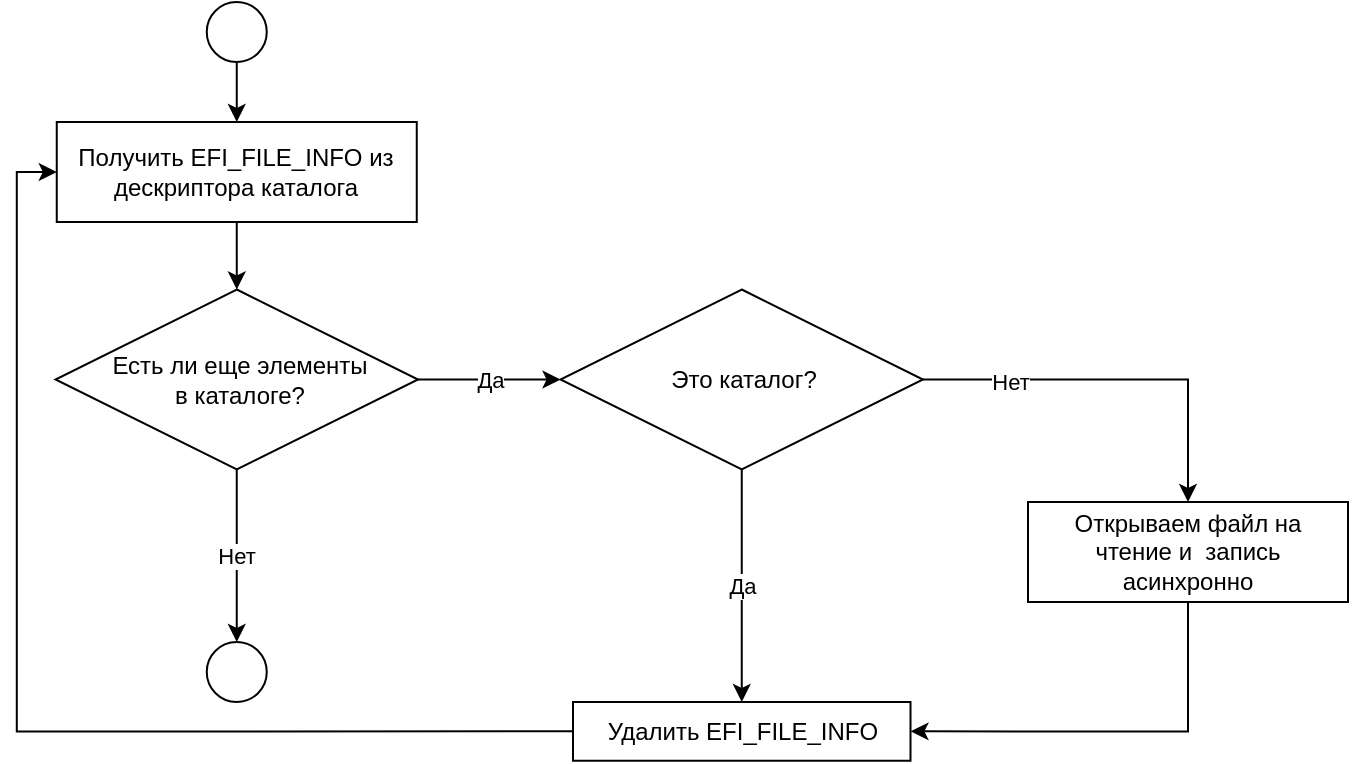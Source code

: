 <mxfile version="26.1.1">
  <diagram name="Page-1" id="pTOQy4dPObKUg0zkNnz-">
    <mxGraphModel dx="1070" dy="795" grid="1" gridSize="10" guides="1" tooltips="1" connect="1" arrows="1" fold="1" page="1" pageScale="1" pageWidth="827" pageHeight="1169" math="0" shadow="0">
      <root>
        <mxCell id="0" />
        <mxCell id="1" parent="0" />
        <mxCell id="OK_GVBnBG3V8d3GRJhXl-1" style="edgeStyle=orthogonalEdgeStyle;rounded=0;orthogonalLoop=1;jettySize=auto;html=1;exitX=0.5;exitY=1;exitDx=0;exitDy=0;entryX=0.5;entryY=0;entryDx=0;entryDy=0;" edge="1" parent="1" source="OK_GVBnBG3V8d3GRJhXl-2" target="OK_GVBnBG3V8d3GRJhXl-4">
          <mxGeometry relative="1" as="geometry" />
        </mxCell>
        <mxCell id="OK_GVBnBG3V8d3GRJhXl-2" value="" style="ellipse;whiteSpace=wrap;html=1;aspect=fixed;" vertex="1" parent="1">
          <mxGeometry x="209.38" y="20" width="30" height="30" as="geometry" />
        </mxCell>
        <mxCell id="OK_GVBnBG3V8d3GRJhXl-3" style="edgeStyle=orthogonalEdgeStyle;rounded=0;orthogonalLoop=1;jettySize=auto;html=1;exitX=0.5;exitY=1;exitDx=0;exitDy=0;entryX=0.5;entryY=0;entryDx=0;entryDy=0;" edge="1" parent="1" source="OK_GVBnBG3V8d3GRJhXl-4" target="OK_GVBnBG3V8d3GRJhXl-7">
          <mxGeometry relative="1" as="geometry" />
        </mxCell>
        <mxCell id="OK_GVBnBG3V8d3GRJhXl-4" value="Получить EFI_FILE_INFO из дескриптора каталога" style="rounded=0;whiteSpace=wrap;html=1;" vertex="1" parent="1">
          <mxGeometry x="134.38" y="80" width="180" height="50" as="geometry" />
        </mxCell>
        <mxCell id="OK_GVBnBG3V8d3GRJhXl-5" value="Нет" style="edgeStyle=orthogonalEdgeStyle;rounded=0;orthogonalLoop=1;jettySize=auto;html=1;exitX=0.5;exitY=1;exitDx=0;exitDy=0;entryX=0.5;entryY=0;entryDx=0;entryDy=0;" edge="1" parent="1" source="OK_GVBnBG3V8d3GRJhXl-7" target="OK_GVBnBG3V8d3GRJhXl-13">
          <mxGeometry relative="1" as="geometry" />
        </mxCell>
        <mxCell id="OK_GVBnBG3V8d3GRJhXl-6" value="Да" style="edgeStyle=orthogonalEdgeStyle;rounded=0;orthogonalLoop=1;jettySize=auto;html=1;exitX=1;exitY=0.5;exitDx=0;exitDy=0;entryX=0;entryY=0.5;entryDx=0;entryDy=0;" edge="1" parent="1" source="OK_GVBnBG3V8d3GRJhXl-7" target="OK_GVBnBG3V8d3GRJhXl-10">
          <mxGeometry relative="1" as="geometry" />
        </mxCell>
        <mxCell id="OK_GVBnBG3V8d3GRJhXl-7" value="Есть ли еще элементы в каталоге?" style="rhombus;whiteSpace=wrap;html=1;spacingLeft=23;spacingRight=20;" vertex="1" parent="1">
          <mxGeometry x="133.76" y="163.75" width="181.25" height="90" as="geometry" />
        </mxCell>
        <mxCell id="OK_GVBnBG3V8d3GRJhXl-9" value="Да" style="edgeStyle=orthogonalEdgeStyle;rounded=0;orthogonalLoop=1;jettySize=auto;html=1;exitX=0.5;exitY=1;exitDx=0;exitDy=0;entryX=0.5;entryY=0;entryDx=0;entryDy=0;" edge="1" parent="1" source="OK_GVBnBG3V8d3GRJhXl-10" target="OK_GVBnBG3V8d3GRJhXl-12">
          <mxGeometry relative="1" as="geometry" />
        </mxCell>
        <mxCell id="OK_GVBnBG3V8d3GRJhXl-18" value="Нет" style="edgeStyle=orthogonalEdgeStyle;rounded=0;orthogonalLoop=1;jettySize=auto;html=1;exitX=1;exitY=0.5;exitDx=0;exitDy=0;entryX=0.5;entryY=0;entryDx=0;entryDy=0;" edge="1" parent="1" source="OK_GVBnBG3V8d3GRJhXl-10" target="OK_GVBnBG3V8d3GRJhXl-15">
          <mxGeometry x="-0.561" y="-1" relative="1" as="geometry">
            <mxPoint x="1" as="offset" />
          </mxGeometry>
        </mxCell>
        <mxCell id="OK_GVBnBG3V8d3GRJhXl-10" value="Это каталог?" style="rhombus;whiteSpace=wrap;html=1;spacingLeft=23;spacingRight=20;" vertex="1" parent="1">
          <mxGeometry x="386.25" y="163.75" width="181.25" height="90" as="geometry" />
        </mxCell>
        <mxCell id="OK_GVBnBG3V8d3GRJhXl-11" style="edgeStyle=orthogonalEdgeStyle;rounded=0;orthogonalLoop=1;jettySize=auto;html=1;exitX=0;exitY=0.5;exitDx=0;exitDy=0;entryX=0;entryY=0.5;entryDx=0;entryDy=0;" edge="1" parent="1" source="OK_GVBnBG3V8d3GRJhXl-12" target="OK_GVBnBG3V8d3GRJhXl-4">
          <mxGeometry relative="1" as="geometry" />
        </mxCell>
        <mxCell id="OK_GVBnBG3V8d3GRJhXl-12" value="Удалить EFI_FILE_INFO" style="rounded=0;whiteSpace=wrap;html=1;" vertex="1" parent="1">
          <mxGeometry x="392.5" y="370" width="168.75" height="29.37" as="geometry" />
        </mxCell>
        <mxCell id="OK_GVBnBG3V8d3GRJhXl-13" value="" style="ellipse;whiteSpace=wrap;html=1;aspect=fixed;" vertex="1" parent="1">
          <mxGeometry x="209.38" y="340" width="30" height="30" as="geometry" />
        </mxCell>
        <mxCell id="OK_GVBnBG3V8d3GRJhXl-19" style="edgeStyle=orthogonalEdgeStyle;rounded=0;orthogonalLoop=1;jettySize=auto;html=1;exitX=0.5;exitY=1;exitDx=0;exitDy=0;entryX=1;entryY=0.5;entryDx=0;entryDy=0;" edge="1" parent="1" source="OK_GVBnBG3V8d3GRJhXl-15" target="OK_GVBnBG3V8d3GRJhXl-12">
          <mxGeometry relative="1" as="geometry" />
        </mxCell>
        <mxCell id="OK_GVBnBG3V8d3GRJhXl-15" value="Открываем файл на чтение и&amp;nbsp; запись асинхронно" style="rounded=0;whiteSpace=wrap;html=1;spacingLeft=2;spacingRight=2;" vertex="1" parent="1">
          <mxGeometry x="620" y="270" width="160" height="50" as="geometry" />
        </mxCell>
      </root>
    </mxGraphModel>
  </diagram>
</mxfile>
